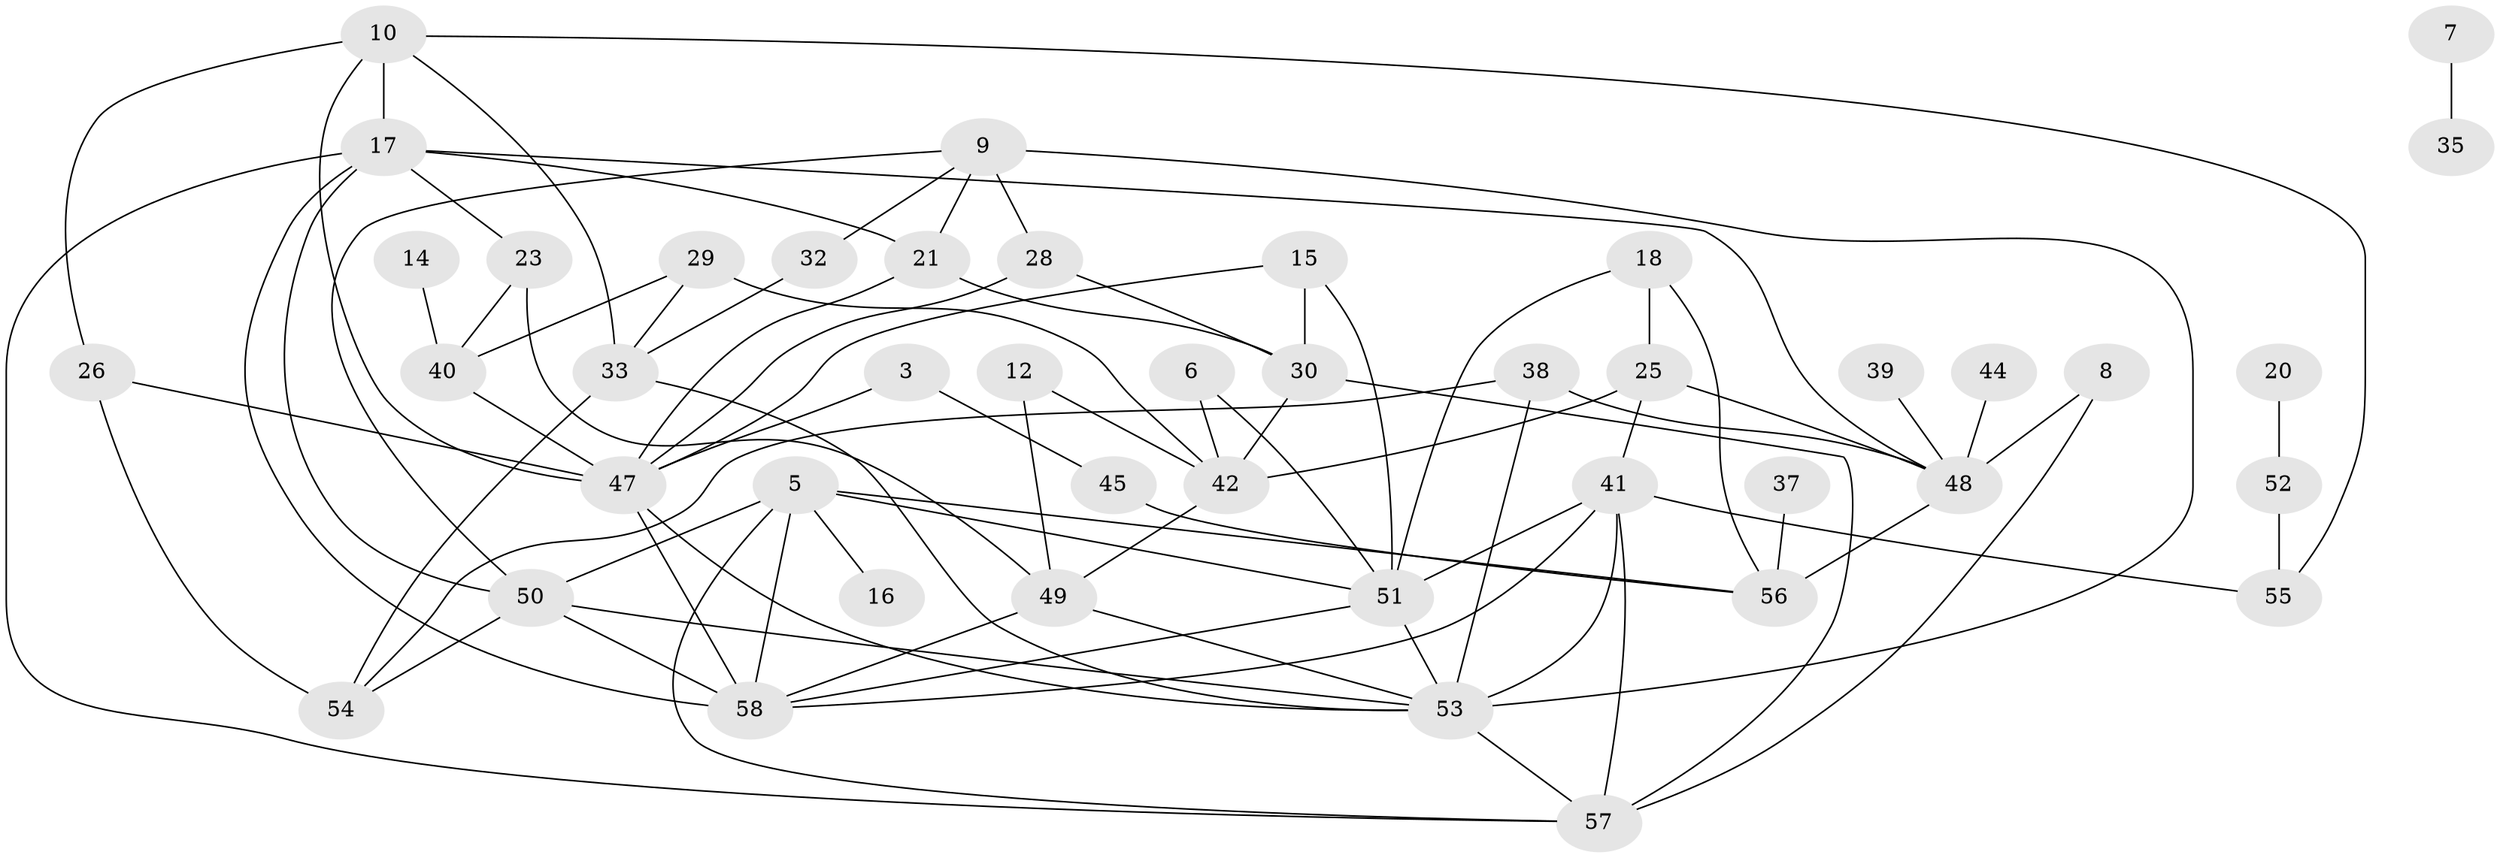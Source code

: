 // original degree distribution, {2: 0.2, 4: 0.17391304347826086, 1: 0.17391304347826086, 0: 0.11304347826086956, 7: 0.017391304347826087, 6: 0.02608695652173913, 3: 0.22608695652173913, 5: 0.06956521739130435}
// Generated by graph-tools (version 1.1) at 2025/25/03/09/25 03:25:13]
// undirected, 44 vertices, 84 edges
graph export_dot {
graph [start="1"]
  node [color=gray90,style=filled];
  3;
  5;
  6;
  7;
  8;
  9;
  10;
  12;
  14;
  15;
  16;
  17;
  18;
  20;
  21;
  23;
  25;
  26;
  28;
  29;
  30;
  32;
  33;
  35;
  37;
  38;
  39;
  40;
  41;
  42;
  44;
  45;
  47;
  48;
  49;
  50;
  51;
  52;
  53;
  54;
  55;
  56;
  57;
  58;
  3 -- 45 [weight=1.0];
  3 -- 47 [weight=1.0];
  5 -- 16 [weight=1.0];
  5 -- 50 [weight=1.0];
  5 -- 51 [weight=1.0];
  5 -- 56 [weight=2.0];
  5 -- 57 [weight=1.0];
  5 -- 58 [weight=1.0];
  6 -- 42 [weight=1.0];
  6 -- 51 [weight=1.0];
  7 -- 35 [weight=1.0];
  8 -- 48 [weight=1.0];
  8 -- 57 [weight=1.0];
  9 -- 21 [weight=1.0];
  9 -- 28 [weight=2.0];
  9 -- 32 [weight=1.0];
  9 -- 50 [weight=1.0];
  9 -- 53 [weight=1.0];
  10 -- 17 [weight=1.0];
  10 -- 26 [weight=1.0];
  10 -- 33 [weight=1.0];
  10 -- 47 [weight=1.0];
  10 -- 55 [weight=1.0];
  12 -- 42 [weight=1.0];
  12 -- 49 [weight=1.0];
  14 -- 40 [weight=1.0];
  15 -- 30 [weight=1.0];
  15 -- 47 [weight=1.0];
  15 -- 51 [weight=1.0];
  17 -- 21 [weight=1.0];
  17 -- 23 [weight=1.0];
  17 -- 48 [weight=1.0];
  17 -- 50 [weight=1.0];
  17 -- 57 [weight=1.0];
  17 -- 58 [weight=1.0];
  18 -- 25 [weight=1.0];
  18 -- 51 [weight=1.0];
  18 -- 56 [weight=1.0];
  20 -- 52 [weight=1.0];
  21 -- 30 [weight=1.0];
  21 -- 47 [weight=1.0];
  23 -- 40 [weight=1.0];
  23 -- 49 [weight=1.0];
  25 -- 41 [weight=1.0];
  25 -- 42 [weight=1.0];
  25 -- 48 [weight=1.0];
  26 -- 47 [weight=1.0];
  26 -- 54 [weight=1.0];
  28 -- 30 [weight=1.0];
  28 -- 47 [weight=1.0];
  29 -- 33 [weight=1.0];
  29 -- 40 [weight=1.0];
  29 -- 42 [weight=1.0];
  30 -- 42 [weight=1.0];
  30 -- 57 [weight=1.0];
  32 -- 33 [weight=1.0];
  33 -- 53 [weight=1.0];
  33 -- 54 [weight=1.0];
  37 -- 56 [weight=2.0];
  38 -- 48 [weight=1.0];
  38 -- 53 [weight=2.0];
  38 -- 54 [weight=1.0];
  39 -- 48 [weight=1.0];
  40 -- 47 [weight=1.0];
  41 -- 51 [weight=1.0];
  41 -- 53 [weight=1.0];
  41 -- 55 [weight=1.0];
  41 -- 57 [weight=1.0];
  41 -- 58 [weight=1.0];
  42 -- 49 [weight=1.0];
  44 -- 48 [weight=1.0];
  45 -- 56 [weight=1.0];
  47 -- 53 [weight=1.0];
  47 -- 58 [weight=2.0];
  48 -- 56 [weight=1.0];
  49 -- 53 [weight=1.0];
  49 -- 58 [weight=1.0];
  50 -- 53 [weight=1.0];
  50 -- 54 [weight=1.0];
  50 -- 58 [weight=1.0];
  51 -- 53 [weight=1.0];
  51 -- 58 [weight=1.0];
  52 -- 55 [weight=2.0];
  53 -- 57 [weight=1.0];
}
